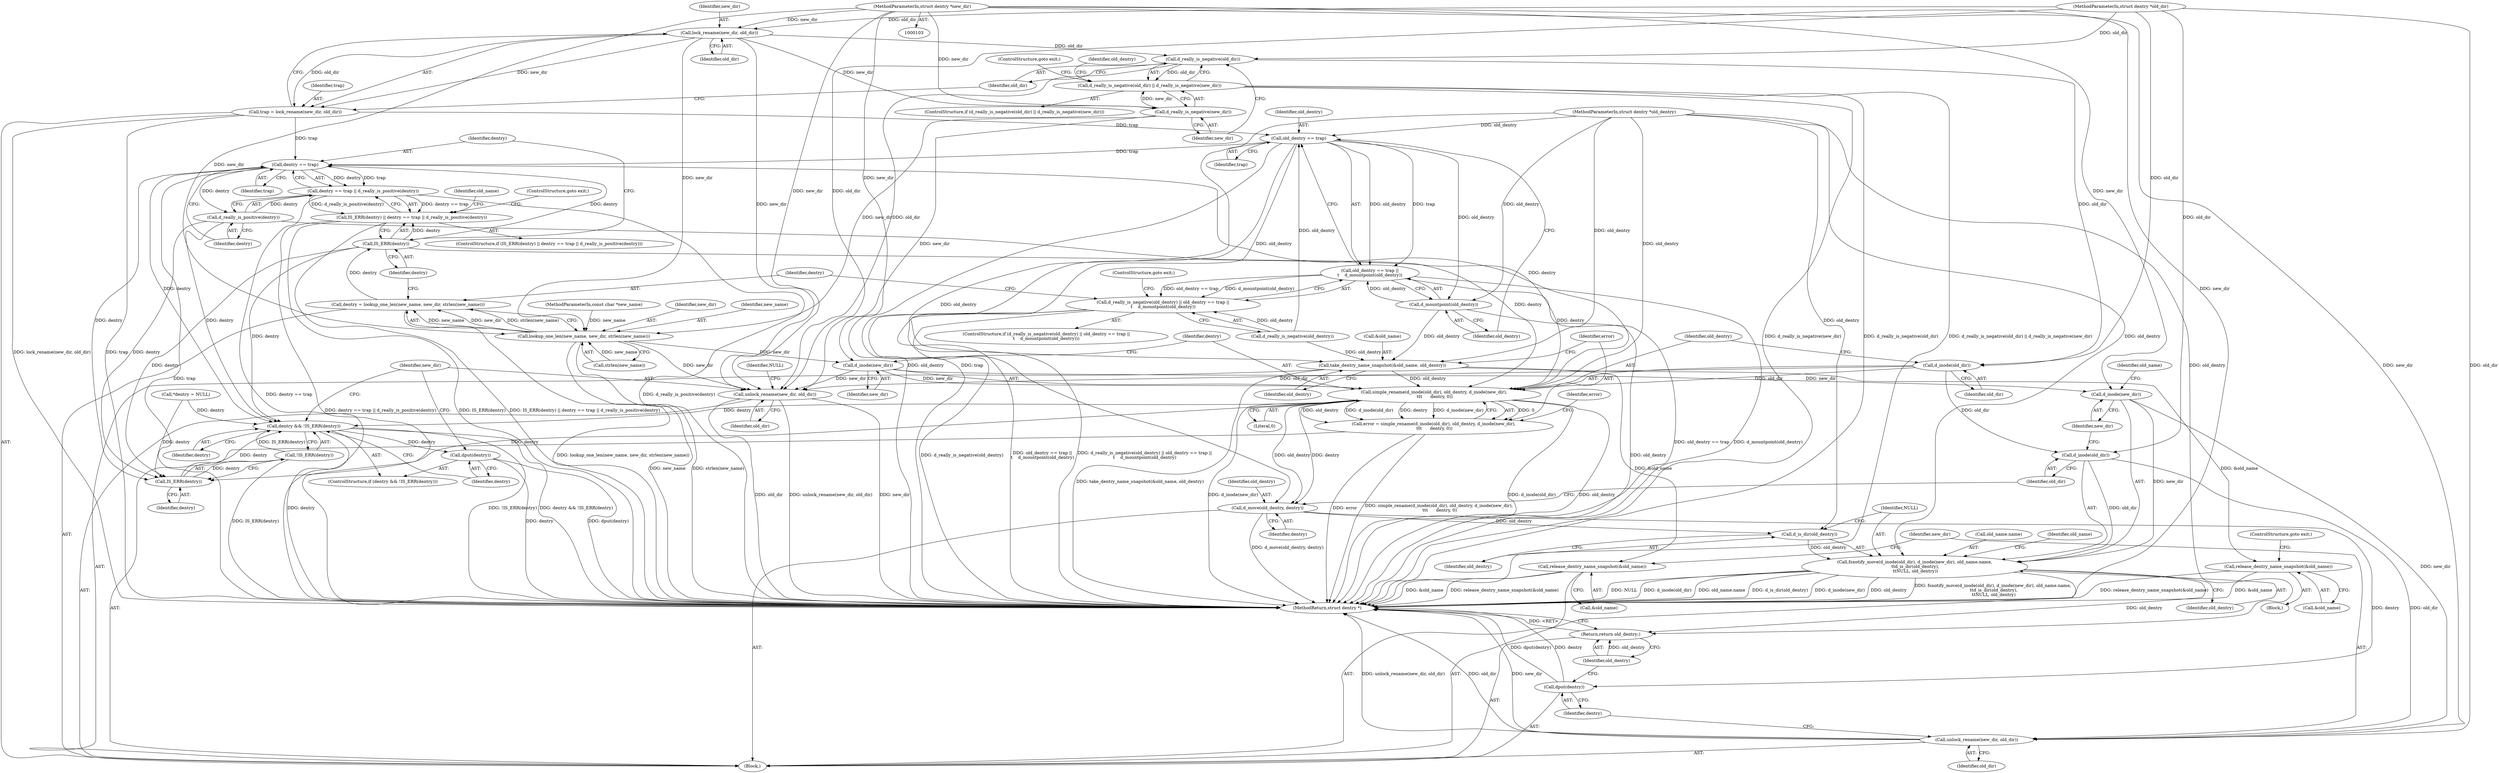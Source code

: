 digraph "0_linux_49d31c2f389acfe83417083e1208422b4091cd9e@pointer" {
"1000106" [label="(MethodParameterIn,struct dentry *new_dir)"];
"1000118" [label="(Call,lock_rename(new_dir, old_dir))"];
"1000116" [label="(Call,trap = lock_rename(new_dir, old_dir))"];
"1000133" [label="(Call,old_dentry == trap)"];
"1000132" [label="(Call,old_dentry == trap ||\n\t    d_mountpoint(old_dentry))"];
"1000129" [label="(Call,d_really_is_negative(old_dentry) || old_dentry == trap ||\n\t    d_mountpoint(old_dentry))"];
"1000136" [label="(Call,d_mountpoint(old_dentry))"];
"1000157" [label="(Call,take_dentry_name_snapshot(&old_name, old_dentry))"];
"1000163" [label="(Call,simple_rename(d_inode(old_dir), old_dentry, d_inode(new_dir),\n \t\t\t      dentry, 0))"];
"1000161" [label="(Call,error = simple_rename(d_inode(old_dir), old_dentry, d_inode(new_dir),\n \t\t\t      dentry, 0))"];
"1000178" [label="(Call,d_move(old_dentry, dentry))"];
"1000189" [label="(Call,d_is_dir(old_dentry))"];
"1000181" [label="(Call,fsnotify_move(d_inode(old_dir), d_inode(new_dir), old_name.name,\n \t\td_is_dir(old_dentry),\n \t\tNULL, old_dentry))"];
"1000201" [label="(Return,return old_dentry;)"];
"1000199" [label="(Call,dput(dentry))"];
"1000205" [label="(Call,dentry && !IS_ERR(dentry))"];
"1000210" [label="(Call,dput(dentry))"];
"1000208" [label="(Call,IS_ERR(dentry))"];
"1000207" [label="(Call,!IS_ERR(dentry))"];
"1000174" [label="(Call,release_dentry_name_snapshot(&old_name))"];
"1000193" [label="(Call,release_dentry_name_snapshot(&old_name))"];
"1000151" [label="(Call,dentry == trap)"];
"1000150" [label="(Call,dentry == trap || d_really_is_positive(dentry))"];
"1000147" [label="(Call,IS_ERR(dentry) || dentry == trap || d_really_is_positive(dentry))"];
"1000154" [label="(Call,d_really_is_positive(dentry))"];
"1000123" [label="(Call,d_really_is_negative(old_dir))"];
"1000122" [label="(Call,d_really_is_negative(old_dir) || d_really_is_negative(new_dir))"];
"1000164" [label="(Call,d_inode(old_dir))"];
"1000182" [label="(Call,d_inode(old_dir))"];
"1000196" [label="(Call,unlock_rename(new_dir, old_dir))"];
"1000212" [label="(Call,unlock_rename(new_dir, old_dir))"];
"1000125" [label="(Call,d_really_is_negative(new_dir))"];
"1000141" [label="(Call,lookup_one_len(new_name, new_dir, strlen(new_name)))"];
"1000139" [label="(Call,dentry = lookup_one_len(new_name, new_dir, strlen(new_name)))"];
"1000148" [label="(Call,IS_ERR(dentry))"];
"1000167" [label="(Call,d_inode(new_dir))"];
"1000184" [label="(Call,d_inode(new_dir))"];
"1000133" [label="(Call,old_dentry == trap)"];
"1000204" [label="(ControlStructure,if (dentry && !IS_ERR(dentry)))"];
"1000124" [label="(Identifier,old_dir)"];
"1000177" [label="(ControlStructure,goto exit;)"];
"1000137" [label="(Identifier,old_dentry)"];
"1000134" [label="(Identifier,old_dentry)"];
"1000118" [label="(Call,lock_rename(new_dir, old_dir))"];
"1000166" [label="(Identifier,old_dentry)"];
"1000187" [label="(Identifier,old_name)"];
"1000129" [label="(Call,d_really_is_negative(old_dentry) || old_dentry == trap ||\n\t    d_mountpoint(old_dentry))"];
"1000183" [label="(Identifier,old_dir)"];
"1000127" [label="(ControlStructure,goto exit;)"];
"1000201" [label="(Return,return old_dentry;)"];
"1000213" [label="(Identifier,new_dir)"];
"1000135" [label="(Identifier,trap)"];
"1000139" [label="(Call,dentry = lookup_one_len(new_name, new_dir, strlen(new_name)))"];
"1000175" [label="(Call,&old_name)"];
"1000180" [label="(Identifier,dentry)"];
"1000132" [label="(Call,old_dentry == trap ||\n\t    d_mountpoint(old_dentry))"];
"1000172" [label="(Identifier,error)"];
"1000179" [label="(Identifier,old_dentry)"];
"1000181" [label="(Call,fsnotify_move(d_inode(old_dir), d_inode(new_dir), old_name.name,\n \t\td_is_dir(old_dentry),\n \t\tNULL, old_dentry))"];
"1000131" [label="(Identifier,old_dentry)"];
"1000185" [label="(Identifier,new_dir)"];
"1000199" [label="(Call,dput(dentry))"];
"1000165" [label="(Identifier,old_dir)"];
"1000209" [label="(Identifier,dentry)"];
"1000116" [label="(Call,trap = lock_rename(new_dir, old_dir))"];
"1000173" [label="(Block,)"];
"1000194" [label="(Call,&old_name)"];
"1000168" [label="(Identifier,new_dir)"];
"1000123" [label="(Call,d_really_is_negative(old_dir))"];
"1000152" [label="(Identifier,dentry)"];
"1000212" [label="(Call,unlock_rename(new_dir, old_dir))"];
"1000119" [label="(Identifier,new_dir)"];
"1000159" [label="(Identifier,old_name)"];
"1000191" [label="(Identifier,NULL)"];
"1000120" [label="(Identifier,old_dir)"];
"1000140" [label="(Identifier,dentry)"];
"1000105" [label="(MethodParameterIn,struct dentry *old_dentry)"];
"1000162" [label="(Identifier,error)"];
"1000198" [label="(Identifier,old_dir)"];
"1000217" [label="(MethodReturn,struct dentry *)"];
"1000138" [label="(ControlStructure,goto exit;)"];
"1000157" [label="(Call,take_dentry_name_snapshot(&old_name, old_dentry))"];
"1000144" [label="(Call,strlen(new_name))"];
"1000117" [label="(Identifier,trap)"];
"1000189" [label="(Call,d_is_dir(old_dentry))"];
"1000107" [label="(MethodParameterIn,const char *new_name)"];
"1000148" [label="(Call,IS_ERR(dentry))"];
"1000153" [label="(Identifier,trap)"];
"1000154" [label="(Call,d_really_is_positive(dentry))"];
"1000216" [label="(Identifier,NULL)"];
"1000104" [label="(MethodParameterIn,struct dentry *old_dir)"];
"1000151" [label="(Call,dentry == trap)"];
"1000169" [label="(Identifier,dentry)"];
"1000143" [label="(Identifier,new_dir)"];
"1000190" [label="(Identifier,old_dentry)"];
"1000161" [label="(Call,error = simple_rename(d_inode(old_dir), old_dentry, d_inode(new_dir),\n \t\t\t      dentry, 0))"];
"1000141" [label="(Call,lookup_one_len(new_name, new_dir, strlen(new_name)))"];
"1000200" [label="(Identifier,dentry)"];
"1000186" [label="(Call,old_name.name)"];
"1000184" [label="(Call,d_inode(new_dir))"];
"1000195" [label="(Identifier,old_name)"];
"1000155" [label="(Identifier,dentry)"];
"1000142" [label="(Identifier,new_name)"];
"1000211" [label="(Identifier,dentry)"];
"1000108" [label="(Block,)"];
"1000197" [label="(Identifier,new_dir)"];
"1000126" [label="(Identifier,new_dir)"];
"1000170" [label="(Literal,0)"];
"1000146" [label="(ControlStructure,if (IS_ERR(dentry) || dentry == trap || d_really_is_positive(dentry)))"];
"1000121" [label="(ControlStructure,if (d_really_is_negative(old_dir) || d_really_is_negative(new_dir)))"];
"1000158" [label="(Call,&old_name)"];
"1000196" [label="(Call,unlock_rename(new_dir, old_dir))"];
"1000163" [label="(Call,simple_rename(d_inode(old_dir), old_dentry, d_inode(new_dir),\n \t\t\t      dentry, 0))"];
"1000149" [label="(Identifier,dentry)"];
"1000122" [label="(Call,d_really_is_negative(old_dir) || d_really_is_negative(new_dir))"];
"1000147" [label="(Call,IS_ERR(dentry) || dentry == trap || d_really_is_positive(dentry))"];
"1000193" [label="(Call,release_dentry_name_snapshot(&old_name))"];
"1000207" [label="(Call,!IS_ERR(dentry))"];
"1000192" [label="(Identifier,old_dentry)"];
"1000156" [label="(ControlStructure,goto exit;)"];
"1000128" [label="(ControlStructure,if (d_really_is_negative(old_dentry) || old_dentry == trap ||\n\t    d_mountpoint(old_dentry)))"];
"1000150" [label="(Call,dentry == trap || d_really_is_positive(dentry))"];
"1000210" [label="(Call,dput(dentry))"];
"1000125" [label="(Call,d_really_is_negative(new_dir))"];
"1000164" [label="(Call,d_inode(old_dir))"];
"1000174" [label="(Call,release_dentry_name_snapshot(&old_name))"];
"1000182" [label="(Call,d_inode(old_dir))"];
"1000214" [label="(Identifier,old_dir)"];
"1000178" [label="(Call,d_move(old_dentry, dentry))"];
"1000130" [label="(Call,d_really_is_negative(old_dentry))"];
"1000205" [label="(Call,dentry && !IS_ERR(dentry))"];
"1000106" [label="(MethodParameterIn,struct dentry *new_dir)"];
"1000111" [label="(Call,*dentry = NULL)"];
"1000206" [label="(Identifier,dentry)"];
"1000208" [label="(Call,IS_ERR(dentry))"];
"1000160" [label="(Identifier,old_dentry)"];
"1000202" [label="(Identifier,old_dentry)"];
"1000167" [label="(Call,d_inode(new_dir))"];
"1000136" [label="(Call,d_mountpoint(old_dentry))"];
"1000106" -> "1000103"  [label="AST: "];
"1000106" -> "1000217"  [label="DDG: new_dir"];
"1000106" -> "1000118"  [label="DDG: new_dir"];
"1000106" -> "1000125"  [label="DDG: new_dir"];
"1000106" -> "1000141"  [label="DDG: new_dir"];
"1000106" -> "1000167"  [label="DDG: new_dir"];
"1000106" -> "1000184"  [label="DDG: new_dir"];
"1000106" -> "1000196"  [label="DDG: new_dir"];
"1000106" -> "1000212"  [label="DDG: new_dir"];
"1000118" -> "1000116"  [label="AST: "];
"1000118" -> "1000120"  [label="CFG: "];
"1000119" -> "1000118"  [label="AST: "];
"1000120" -> "1000118"  [label="AST: "];
"1000116" -> "1000118"  [label="CFG: "];
"1000118" -> "1000116"  [label="DDG: new_dir"];
"1000118" -> "1000116"  [label="DDG: old_dir"];
"1000104" -> "1000118"  [label="DDG: old_dir"];
"1000118" -> "1000123"  [label="DDG: old_dir"];
"1000118" -> "1000125"  [label="DDG: new_dir"];
"1000118" -> "1000141"  [label="DDG: new_dir"];
"1000118" -> "1000212"  [label="DDG: new_dir"];
"1000116" -> "1000108"  [label="AST: "];
"1000117" -> "1000116"  [label="AST: "];
"1000124" -> "1000116"  [label="CFG: "];
"1000116" -> "1000217"  [label="DDG: lock_rename(new_dir, old_dir)"];
"1000116" -> "1000217"  [label="DDG: trap"];
"1000116" -> "1000133"  [label="DDG: trap"];
"1000116" -> "1000151"  [label="DDG: trap"];
"1000133" -> "1000132"  [label="AST: "];
"1000133" -> "1000135"  [label="CFG: "];
"1000134" -> "1000133"  [label="AST: "];
"1000135" -> "1000133"  [label="AST: "];
"1000137" -> "1000133"  [label="CFG: "];
"1000132" -> "1000133"  [label="CFG: "];
"1000133" -> "1000217"  [label="DDG: old_dentry"];
"1000133" -> "1000217"  [label="DDG: trap"];
"1000133" -> "1000132"  [label="DDG: old_dentry"];
"1000133" -> "1000132"  [label="DDG: trap"];
"1000130" -> "1000133"  [label="DDG: old_dentry"];
"1000105" -> "1000133"  [label="DDG: old_dentry"];
"1000133" -> "1000136"  [label="DDG: old_dentry"];
"1000133" -> "1000151"  [label="DDG: trap"];
"1000133" -> "1000157"  [label="DDG: old_dentry"];
"1000132" -> "1000129"  [label="AST: "];
"1000132" -> "1000136"  [label="CFG: "];
"1000136" -> "1000132"  [label="AST: "];
"1000129" -> "1000132"  [label="CFG: "];
"1000132" -> "1000217"  [label="DDG: old_dentry == trap"];
"1000132" -> "1000217"  [label="DDG: d_mountpoint(old_dentry)"];
"1000132" -> "1000129"  [label="DDG: old_dentry == trap"];
"1000132" -> "1000129"  [label="DDG: d_mountpoint(old_dentry)"];
"1000136" -> "1000132"  [label="DDG: old_dentry"];
"1000129" -> "1000128"  [label="AST: "];
"1000129" -> "1000130"  [label="CFG: "];
"1000130" -> "1000129"  [label="AST: "];
"1000138" -> "1000129"  [label="CFG: "];
"1000140" -> "1000129"  [label="CFG: "];
"1000129" -> "1000217"  [label="DDG: d_really_is_negative(old_dentry)"];
"1000129" -> "1000217"  [label="DDG: old_dentry == trap ||\n\t    d_mountpoint(old_dentry)"];
"1000129" -> "1000217"  [label="DDG: d_really_is_negative(old_dentry) || old_dentry == trap ||\n\t    d_mountpoint(old_dentry)"];
"1000130" -> "1000129"  [label="DDG: old_dentry"];
"1000136" -> "1000137"  [label="CFG: "];
"1000137" -> "1000136"  [label="AST: "];
"1000136" -> "1000217"  [label="DDG: old_dentry"];
"1000105" -> "1000136"  [label="DDG: old_dentry"];
"1000136" -> "1000157"  [label="DDG: old_dentry"];
"1000157" -> "1000108"  [label="AST: "];
"1000157" -> "1000160"  [label="CFG: "];
"1000158" -> "1000157"  [label="AST: "];
"1000160" -> "1000157"  [label="AST: "];
"1000162" -> "1000157"  [label="CFG: "];
"1000157" -> "1000217"  [label="DDG: take_dentry_name_snapshot(&old_name, old_dentry)"];
"1000130" -> "1000157"  [label="DDG: old_dentry"];
"1000105" -> "1000157"  [label="DDG: old_dentry"];
"1000157" -> "1000163"  [label="DDG: old_dentry"];
"1000157" -> "1000174"  [label="DDG: &old_name"];
"1000157" -> "1000193"  [label="DDG: &old_name"];
"1000163" -> "1000161"  [label="AST: "];
"1000163" -> "1000170"  [label="CFG: "];
"1000164" -> "1000163"  [label="AST: "];
"1000166" -> "1000163"  [label="AST: "];
"1000167" -> "1000163"  [label="AST: "];
"1000169" -> "1000163"  [label="AST: "];
"1000170" -> "1000163"  [label="AST: "];
"1000161" -> "1000163"  [label="CFG: "];
"1000163" -> "1000217"  [label="DDG: d_inode(old_dir)"];
"1000163" -> "1000217"  [label="DDG: old_dentry"];
"1000163" -> "1000217"  [label="DDG: d_inode(new_dir)"];
"1000163" -> "1000161"  [label="DDG: 0"];
"1000163" -> "1000161"  [label="DDG: old_dentry"];
"1000163" -> "1000161"  [label="DDG: d_inode(old_dir)"];
"1000163" -> "1000161"  [label="DDG: dentry"];
"1000163" -> "1000161"  [label="DDG: d_inode(new_dir)"];
"1000164" -> "1000163"  [label="DDG: old_dir"];
"1000105" -> "1000163"  [label="DDG: old_dentry"];
"1000167" -> "1000163"  [label="DDG: new_dir"];
"1000151" -> "1000163"  [label="DDG: dentry"];
"1000154" -> "1000163"  [label="DDG: dentry"];
"1000148" -> "1000163"  [label="DDG: dentry"];
"1000163" -> "1000178"  [label="DDG: old_dentry"];
"1000163" -> "1000178"  [label="DDG: dentry"];
"1000163" -> "1000205"  [label="DDG: dentry"];
"1000163" -> "1000208"  [label="DDG: dentry"];
"1000161" -> "1000108"  [label="AST: "];
"1000162" -> "1000161"  [label="AST: "];
"1000172" -> "1000161"  [label="CFG: "];
"1000161" -> "1000217"  [label="DDG: simple_rename(d_inode(old_dir), old_dentry, d_inode(new_dir),\n \t\t\t      dentry, 0)"];
"1000161" -> "1000217"  [label="DDG: error"];
"1000178" -> "1000108"  [label="AST: "];
"1000178" -> "1000180"  [label="CFG: "];
"1000179" -> "1000178"  [label="AST: "];
"1000180" -> "1000178"  [label="AST: "];
"1000183" -> "1000178"  [label="CFG: "];
"1000178" -> "1000217"  [label="DDG: d_move(old_dentry, dentry)"];
"1000105" -> "1000178"  [label="DDG: old_dentry"];
"1000178" -> "1000189"  [label="DDG: old_dentry"];
"1000178" -> "1000199"  [label="DDG: dentry"];
"1000189" -> "1000181"  [label="AST: "];
"1000189" -> "1000190"  [label="CFG: "];
"1000190" -> "1000189"  [label="AST: "];
"1000191" -> "1000189"  [label="CFG: "];
"1000189" -> "1000181"  [label="DDG: old_dentry"];
"1000105" -> "1000189"  [label="DDG: old_dentry"];
"1000181" -> "1000108"  [label="AST: "];
"1000181" -> "1000192"  [label="CFG: "];
"1000182" -> "1000181"  [label="AST: "];
"1000184" -> "1000181"  [label="AST: "];
"1000186" -> "1000181"  [label="AST: "];
"1000191" -> "1000181"  [label="AST: "];
"1000192" -> "1000181"  [label="AST: "];
"1000195" -> "1000181"  [label="CFG: "];
"1000181" -> "1000217"  [label="DDG: fsnotify_move(d_inode(old_dir), d_inode(new_dir), old_name.name,\n \t\td_is_dir(old_dentry),\n \t\tNULL, old_dentry)"];
"1000181" -> "1000217"  [label="DDG: NULL"];
"1000181" -> "1000217"  [label="DDG: d_inode(old_dir)"];
"1000181" -> "1000217"  [label="DDG: old_name.name"];
"1000181" -> "1000217"  [label="DDG: d_is_dir(old_dentry)"];
"1000181" -> "1000217"  [label="DDG: d_inode(new_dir)"];
"1000181" -> "1000217"  [label="DDG: old_dentry"];
"1000182" -> "1000181"  [label="DDG: old_dir"];
"1000184" -> "1000181"  [label="DDG: new_dir"];
"1000105" -> "1000181"  [label="DDG: old_dentry"];
"1000181" -> "1000201"  [label="DDG: old_dentry"];
"1000201" -> "1000108"  [label="AST: "];
"1000201" -> "1000202"  [label="CFG: "];
"1000202" -> "1000201"  [label="AST: "];
"1000217" -> "1000201"  [label="CFG: "];
"1000201" -> "1000217"  [label="DDG: <RET>"];
"1000202" -> "1000201"  [label="DDG: old_dentry"];
"1000105" -> "1000201"  [label="DDG: old_dentry"];
"1000199" -> "1000108"  [label="AST: "];
"1000199" -> "1000200"  [label="CFG: "];
"1000200" -> "1000199"  [label="AST: "];
"1000202" -> "1000199"  [label="CFG: "];
"1000199" -> "1000217"  [label="DDG: dentry"];
"1000199" -> "1000217"  [label="DDG: dput(dentry)"];
"1000205" -> "1000204"  [label="AST: "];
"1000205" -> "1000206"  [label="CFG: "];
"1000205" -> "1000207"  [label="CFG: "];
"1000206" -> "1000205"  [label="AST: "];
"1000207" -> "1000205"  [label="AST: "];
"1000211" -> "1000205"  [label="CFG: "];
"1000213" -> "1000205"  [label="CFG: "];
"1000205" -> "1000217"  [label="DDG: dentry && !IS_ERR(dentry)"];
"1000205" -> "1000217"  [label="DDG: dentry"];
"1000205" -> "1000217"  [label="DDG: !IS_ERR(dentry)"];
"1000208" -> "1000205"  [label="DDG: dentry"];
"1000151" -> "1000205"  [label="DDG: dentry"];
"1000154" -> "1000205"  [label="DDG: dentry"];
"1000148" -> "1000205"  [label="DDG: dentry"];
"1000111" -> "1000205"  [label="DDG: dentry"];
"1000207" -> "1000205"  [label="DDG: IS_ERR(dentry)"];
"1000205" -> "1000210"  [label="DDG: dentry"];
"1000210" -> "1000204"  [label="AST: "];
"1000210" -> "1000211"  [label="CFG: "];
"1000211" -> "1000210"  [label="AST: "];
"1000213" -> "1000210"  [label="CFG: "];
"1000210" -> "1000217"  [label="DDG: dput(dentry)"];
"1000210" -> "1000217"  [label="DDG: dentry"];
"1000208" -> "1000207"  [label="AST: "];
"1000208" -> "1000209"  [label="CFG: "];
"1000209" -> "1000208"  [label="AST: "];
"1000207" -> "1000208"  [label="CFG: "];
"1000208" -> "1000207"  [label="DDG: dentry"];
"1000151" -> "1000208"  [label="DDG: dentry"];
"1000154" -> "1000208"  [label="DDG: dentry"];
"1000148" -> "1000208"  [label="DDG: dentry"];
"1000111" -> "1000208"  [label="DDG: dentry"];
"1000207" -> "1000217"  [label="DDG: IS_ERR(dentry)"];
"1000174" -> "1000173"  [label="AST: "];
"1000174" -> "1000175"  [label="CFG: "];
"1000175" -> "1000174"  [label="AST: "];
"1000177" -> "1000174"  [label="CFG: "];
"1000174" -> "1000217"  [label="DDG: release_dentry_name_snapshot(&old_name)"];
"1000174" -> "1000217"  [label="DDG: &old_name"];
"1000193" -> "1000108"  [label="AST: "];
"1000193" -> "1000194"  [label="CFG: "];
"1000194" -> "1000193"  [label="AST: "];
"1000197" -> "1000193"  [label="CFG: "];
"1000193" -> "1000217"  [label="DDG: &old_name"];
"1000193" -> "1000217"  [label="DDG: release_dentry_name_snapshot(&old_name)"];
"1000151" -> "1000150"  [label="AST: "];
"1000151" -> "1000153"  [label="CFG: "];
"1000152" -> "1000151"  [label="AST: "];
"1000153" -> "1000151"  [label="AST: "];
"1000155" -> "1000151"  [label="CFG: "];
"1000150" -> "1000151"  [label="CFG: "];
"1000151" -> "1000217"  [label="DDG: trap"];
"1000151" -> "1000150"  [label="DDG: dentry"];
"1000151" -> "1000150"  [label="DDG: trap"];
"1000148" -> "1000151"  [label="DDG: dentry"];
"1000151" -> "1000154"  [label="DDG: dentry"];
"1000150" -> "1000147"  [label="AST: "];
"1000150" -> "1000154"  [label="CFG: "];
"1000154" -> "1000150"  [label="AST: "];
"1000147" -> "1000150"  [label="CFG: "];
"1000150" -> "1000217"  [label="DDG: dentry == trap"];
"1000150" -> "1000217"  [label="DDG: d_really_is_positive(dentry)"];
"1000150" -> "1000147"  [label="DDG: dentry == trap"];
"1000150" -> "1000147"  [label="DDG: d_really_is_positive(dentry)"];
"1000154" -> "1000150"  [label="DDG: dentry"];
"1000147" -> "1000146"  [label="AST: "];
"1000147" -> "1000148"  [label="CFG: "];
"1000148" -> "1000147"  [label="AST: "];
"1000156" -> "1000147"  [label="CFG: "];
"1000159" -> "1000147"  [label="CFG: "];
"1000147" -> "1000217"  [label="DDG: dentry == trap || d_really_is_positive(dentry)"];
"1000147" -> "1000217"  [label="DDG: IS_ERR(dentry)"];
"1000147" -> "1000217"  [label="DDG: IS_ERR(dentry) || dentry == trap || d_really_is_positive(dentry)"];
"1000148" -> "1000147"  [label="DDG: dentry"];
"1000154" -> "1000155"  [label="CFG: "];
"1000155" -> "1000154"  [label="AST: "];
"1000123" -> "1000122"  [label="AST: "];
"1000123" -> "1000124"  [label="CFG: "];
"1000124" -> "1000123"  [label="AST: "];
"1000126" -> "1000123"  [label="CFG: "];
"1000122" -> "1000123"  [label="CFG: "];
"1000123" -> "1000122"  [label="DDG: old_dir"];
"1000104" -> "1000123"  [label="DDG: old_dir"];
"1000123" -> "1000164"  [label="DDG: old_dir"];
"1000123" -> "1000212"  [label="DDG: old_dir"];
"1000122" -> "1000121"  [label="AST: "];
"1000122" -> "1000125"  [label="CFG: "];
"1000125" -> "1000122"  [label="AST: "];
"1000127" -> "1000122"  [label="CFG: "];
"1000131" -> "1000122"  [label="CFG: "];
"1000122" -> "1000217"  [label="DDG: d_really_is_negative(new_dir)"];
"1000122" -> "1000217"  [label="DDG: d_really_is_negative(old_dir)"];
"1000122" -> "1000217"  [label="DDG: d_really_is_negative(old_dir) || d_really_is_negative(new_dir)"];
"1000125" -> "1000122"  [label="DDG: new_dir"];
"1000164" -> "1000165"  [label="CFG: "];
"1000165" -> "1000164"  [label="AST: "];
"1000166" -> "1000164"  [label="CFG: "];
"1000104" -> "1000164"  [label="DDG: old_dir"];
"1000164" -> "1000182"  [label="DDG: old_dir"];
"1000164" -> "1000212"  [label="DDG: old_dir"];
"1000182" -> "1000183"  [label="CFG: "];
"1000183" -> "1000182"  [label="AST: "];
"1000185" -> "1000182"  [label="CFG: "];
"1000104" -> "1000182"  [label="DDG: old_dir"];
"1000182" -> "1000196"  [label="DDG: old_dir"];
"1000196" -> "1000108"  [label="AST: "];
"1000196" -> "1000198"  [label="CFG: "];
"1000197" -> "1000196"  [label="AST: "];
"1000198" -> "1000196"  [label="AST: "];
"1000200" -> "1000196"  [label="CFG: "];
"1000196" -> "1000217"  [label="DDG: new_dir"];
"1000196" -> "1000217"  [label="DDG: unlock_rename(new_dir, old_dir)"];
"1000196" -> "1000217"  [label="DDG: old_dir"];
"1000184" -> "1000196"  [label="DDG: new_dir"];
"1000104" -> "1000196"  [label="DDG: old_dir"];
"1000212" -> "1000108"  [label="AST: "];
"1000212" -> "1000214"  [label="CFG: "];
"1000213" -> "1000212"  [label="AST: "];
"1000214" -> "1000212"  [label="AST: "];
"1000216" -> "1000212"  [label="CFG: "];
"1000212" -> "1000217"  [label="DDG: old_dir"];
"1000212" -> "1000217"  [label="DDG: unlock_rename(new_dir, old_dir)"];
"1000212" -> "1000217"  [label="DDG: new_dir"];
"1000141" -> "1000212"  [label="DDG: new_dir"];
"1000167" -> "1000212"  [label="DDG: new_dir"];
"1000125" -> "1000212"  [label="DDG: new_dir"];
"1000104" -> "1000212"  [label="DDG: old_dir"];
"1000125" -> "1000126"  [label="CFG: "];
"1000126" -> "1000125"  [label="AST: "];
"1000125" -> "1000141"  [label="DDG: new_dir"];
"1000141" -> "1000139"  [label="AST: "];
"1000141" -> "1000144"  [label="CFG: "];
"1000142" -> "1000141"  [label="AST: "];
"1000143" -> "1000141"  [label="AST: "];
"1000144" -> "1000141"  [label="AST: "];
"1000139" -> "1000141"  [label="CFG: "];
"1000141" -> "1000217"  [label="DDG: new_name"];
"1000141" -> "1000217"  [label="DDG: strlen(new_name)"];
"1000141" -> "1000139"  [label="DDG: new_name"];
"1000141" -> "1000139"  [label="DDG: new_dir"];
"1000141" -> "1000139"  [label="DDG: strlen(new_name)"];
"1000144" -> "1000141"  [label="DDG: new_name"];
"1000107" -> "1000141"  [label="DDG: new_name"];
"1000141" -> "1000167"  [label="DDG: new_dir"];
"1000139" -> "1000108"  [label="AST: "];
"1000140" -> "1000139"  [label="AST: "];
"1000149" -> "1000139"  [label="CFG: "];
"1000139" -> "1000217"  [label="DDG: lookup_one_len(new_name, new_dir, strlen(new_name))"];
"1000139" -> "1000148"  [label="DDG: dentry"];
"1000148" -> "1000149"  [label="CFG: "];
"1000149" -> "1000148"  [label="AST: "];
"1000152" -> "1000148"  [label="CFG: "];
"1000167" -> "1000168"  [label="CFG: "];
"1000168" -> "1000167"  [label="AST: "];
"1000169" -> "1000167"  [label="CFG: "];
"1000167" -> "1000184"  [label="DDG: new_dir"];
"1000184" -> "1000185"  [label="CFG: "];
"1000185" -> "1000184"  [label="AST: "];
"1000187" -> "1000184"  [label="CFG: "];
}
